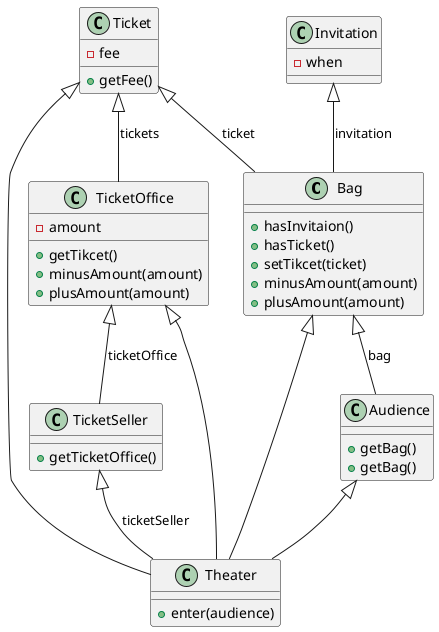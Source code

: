 @startuml

Bag <|-- Audience: bag
Bag <|-- Theater
Invitation <|-- Bag: invitation
Ticket <|-- Bag: ticket
Ticket <|-- TicketOffice: tickets
Ticket <|-- Theater
TicketOffice <|-- TicketSeller: ticketOffice
TicketOffice <|-- Theater
Audience <|-- Theater
TicketSeller <|-- Theater: ticketSeller


class Audience {
    + getBag()
}

class Bag {
    + hasInvitaion()
    + hasTicket()
    + setTikcet(ticket)
    + minusAmount(amount)
    + plusAmount(amount)
}

class Invitation {
    - when
}
class Ticket {
    - fee
    + getFee()
}

class TicketSeller {
    + getTicketOffice()
}

class TicketOffice {
    - amount
    + getTikcet()
    + minusAmount(amount)
    + plusAmount(amount)
}

class Audience {
    + getBag()
}

class Theater {
    + enter(audience)
}

@enduml